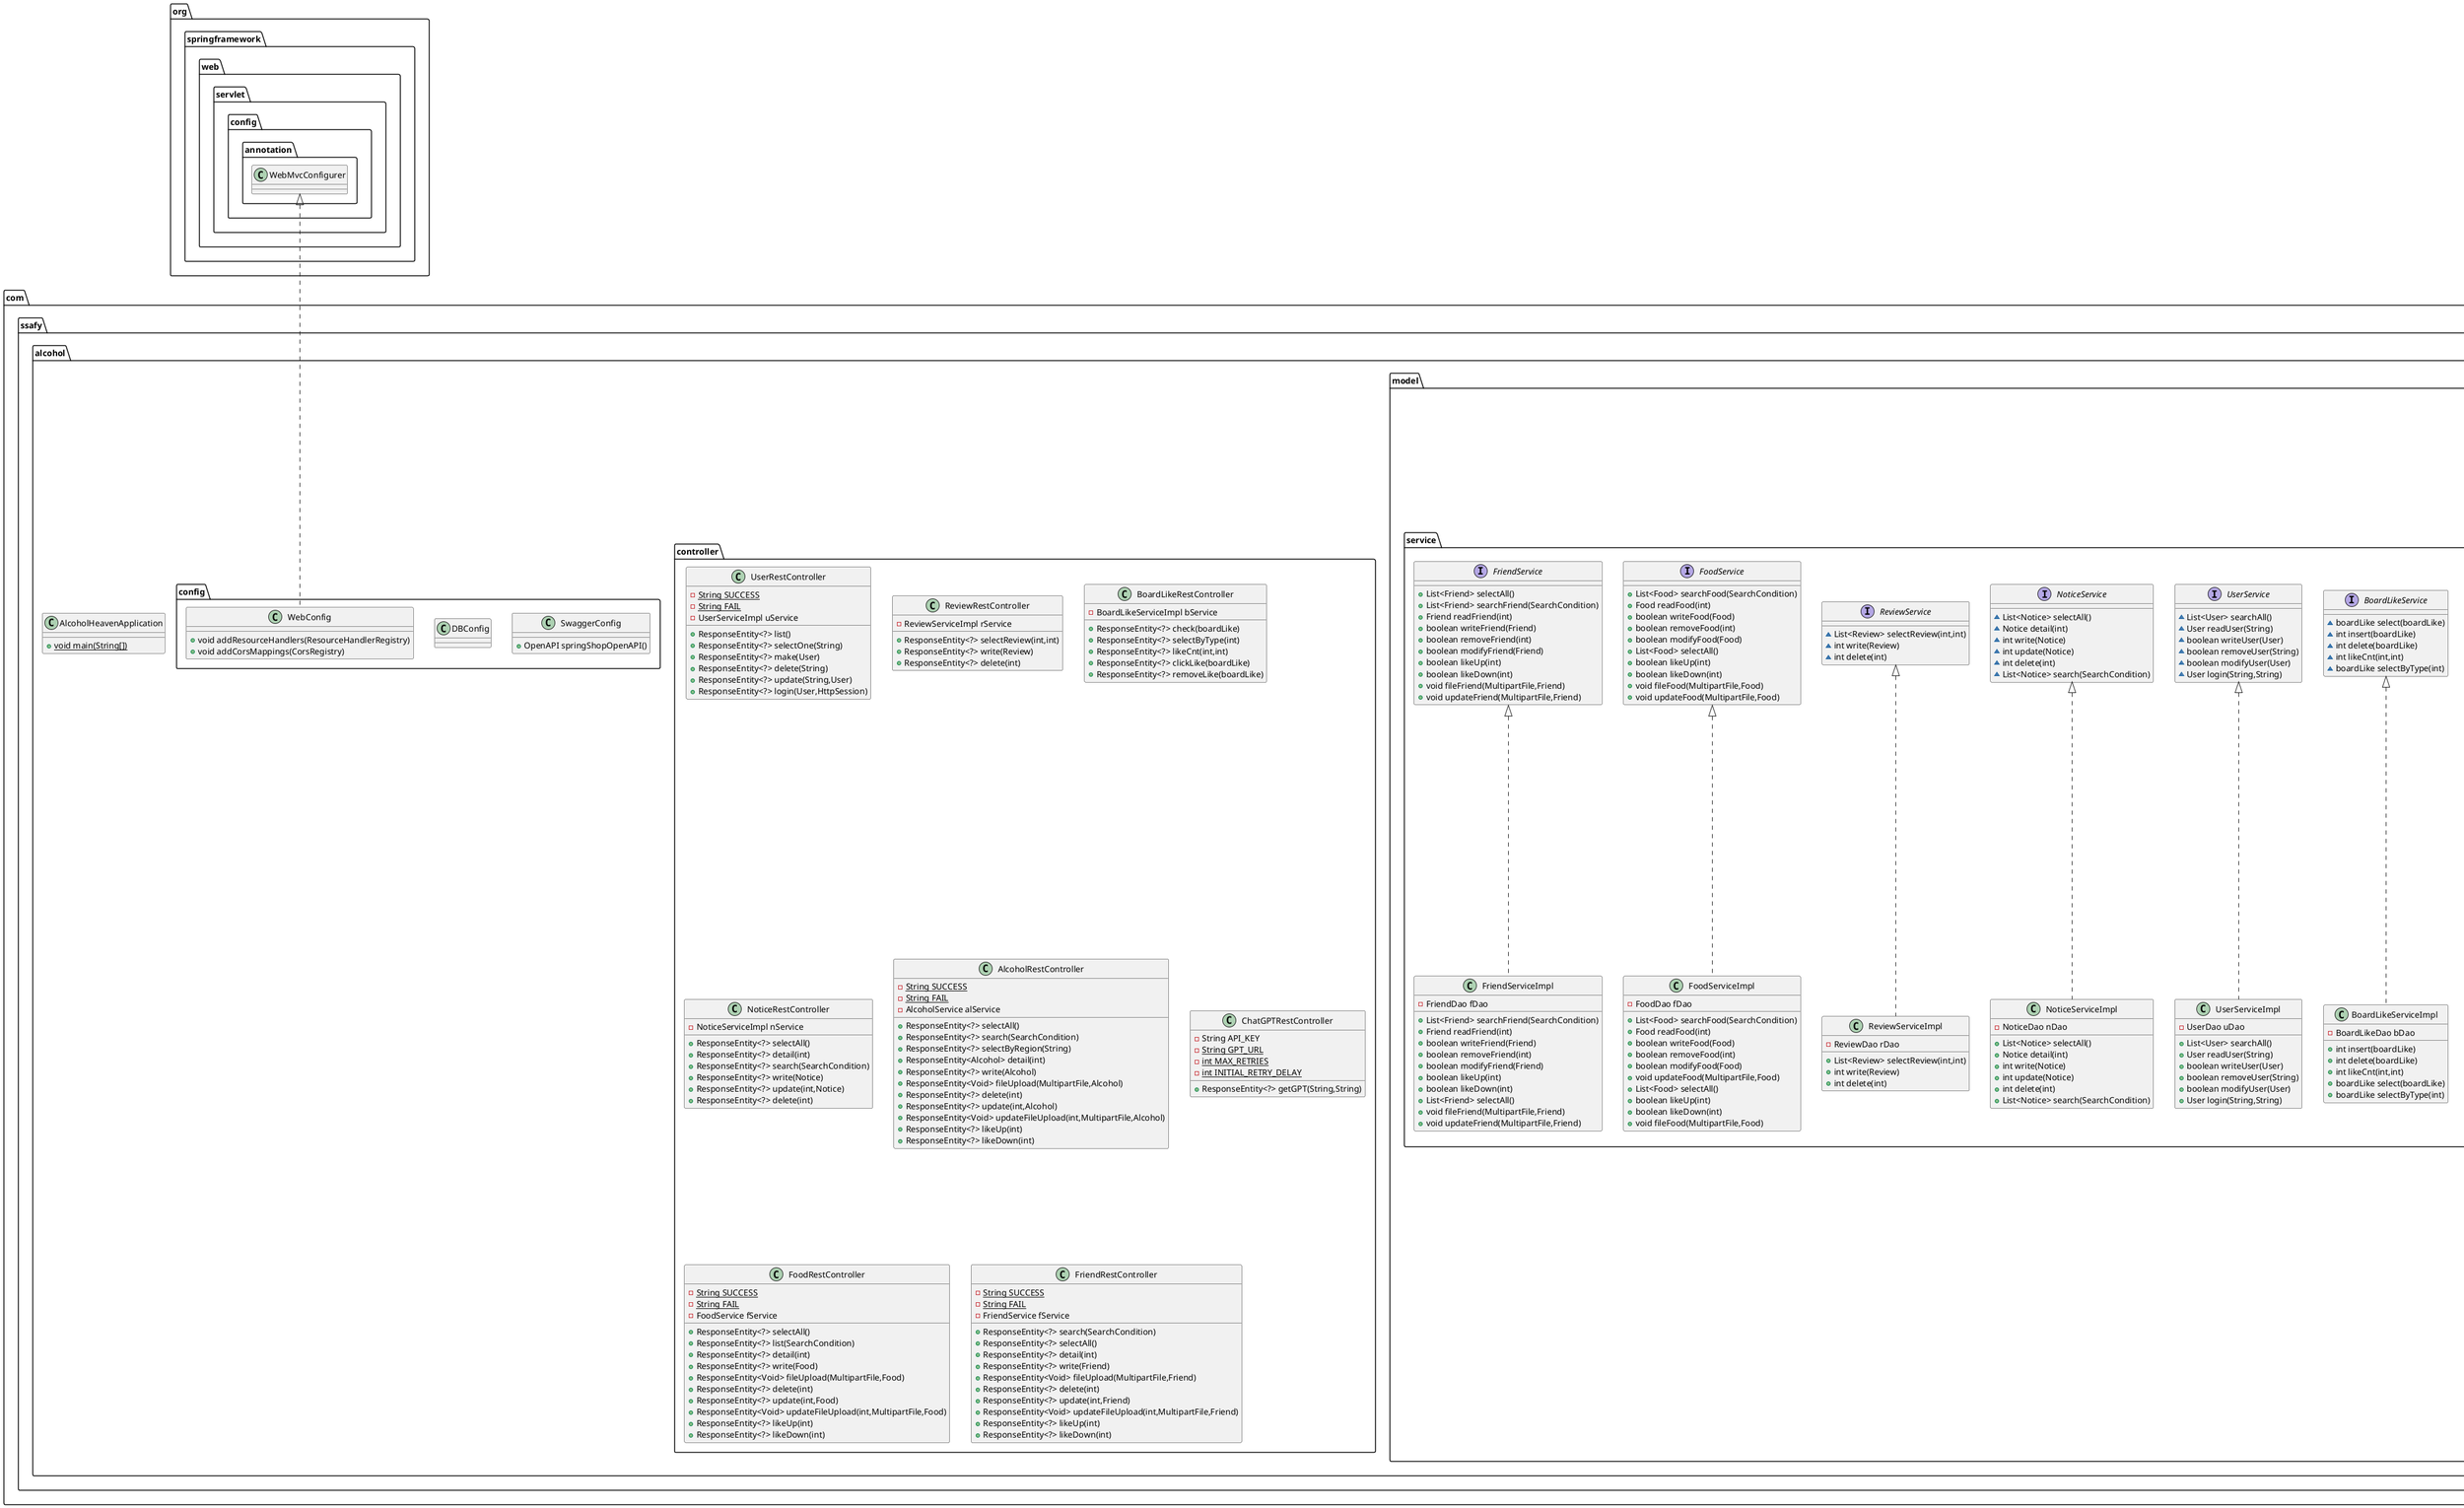 @startuml
class com.ssafy.alcohol.model.dto.User {
- int userKey
- String id
- String password
- String name
- String idNumber
- String email
- String phoneNumber
+ int getUserKey()
+ void setUserKey(int)
+ String getId()
+ void setId(String)
+ String getPassword()
+ void setPassword(String)
+ String getName()
+ void setName(String)
+ String getIdNumber()
+ void setIdNumber(String)
+ String getEmail()
+ void setEmail(String)
+ String getPhoneNumber()
+ void setPhoneNumber(String)
+ String toString()
}


class com.ssafy.alcohol.model.dto.Food {
- int id
- String userId
- String menu
- String content
- String title
- String region
- String kindOf
- String heart
- String img
- String orgImg
+ int getId()
+ void setId(int)
+ String getUserId()
+ void setUserId(String)
+ String getMenu()
+ void setMenu(String)
+ String getContent()
+ void setContent(String)
+ String getTitle()
+ void setTitle(String)
+ String getRegion()
+ void setRegion(String)
+ String getKindOf()
+ void setKindOf(String)
+ String getHeart()
+ void setHeart(String)
+ String getImg()
+ void setImg(String)
+ String getOrgImg()
+ void setOrgImg(String)
+ String toString()
}


interface com.ssafy.alcohol.model.dao.FriendDao {
+ List<Friend> selectAll()
+ List<Friend> search(SearchCondition)
+ Friend selectOne(int)
+ int insertFriend(Friend)
+ int deleteFriend(int)
+ int updateFriend(Friend)
+ int likeUp(int)
+ int likeDown(int)
}

class com.ssafy.alcohol.model.service.UserServiceImpl {
- UserDao uDao
+ List<User> searchAll()
+ User readUser(String)
+ boolean writeUser(User)
+ boolean removeUser(String)
+ boolean modifyUser(User)
+ User login(String,String)
}


interface com.ssafy.alcohol.model.service.AlcoholService {
~ List<Alcohol> searchBoard(SearchCondition)
~ Alcohol readAlcohol(int)
~ boolean writeAlcohol(Alcohol)
~ boolean removeAlcohol(int)
~ boolean modifyAlcohol(Alcohol)
~ List<Alcohol> selectAlcohol(String)
~ List<Alcohol> selectAll()
~ boolean likeUp(int)
~ boolean likeDown(int)
+ void fileAlcohol(MultipartFile,Alcohol)
+ void updateAlcohol(MultipartFile,Alcohol)
}

class com.ssafy.alcohol.model.service.BoardLikeServiceImpl {
- BoardLikeDao bDao
+ int insert(boardLike)
+ int delete(boardLike)
+ int likeCnt(int,int)
+ boardLike select(boardLike)
+ boardLike selectByType(int)
}


interface com.ssafy.alcohol.model.service.BoardLikeService {
~ boardLike select(boardLike)
~ int insert(boardLike)
~ int delete(boardLike)
~ int likeCnt(int,int)
~ boardLike selectByType(int)
}

class com.ssafy.alcohol.controller.UserRestController {
- {static} String SUCCESS
- {static} String FAIL
- UserServiceImpl uService
+ ResponseEntity<?> list()
+ ResponseEntity<?> selectOne(String)
+ ResponseEntity<?> make(User)
+ ResponseEntity<?> delete(String)
+ ResponseEntity<?> update(String,User)
+ ResponseEntity<?> login(User,HttpSession)
}


class com.ssafy.alcohol.model.service.FriendServiceImpl {
- FriendDao fDao
+ List<Friend> searchFriend(SearchCondition)
+ Friend readFriend(int)
+ boolean writeFriend(Friend)
+ boolean removeFriend(int)
+ boolean modifyFriend(Friend)
+ boolean likeUp(int)
+ boolean likeDown(int)
+ List<Friend> selectAll()
+ void fileFriend(MultipartFile,Friend)
+ void updateFriend(MultipartFile,Friend)
}


class com.ssafy.alcohol.config.SwaggerConfig {
+ OpenAPI springShopOpenAPI()
}

interface com.ssafy.alcohol.model.service.UserService {
~ List<User> searchAll()
~ User readUser(String)
~ boolean writeUser(User)
~ boolean removeUser(String)
~ boolean modifyUser(User)
~ User login(String,String)
}

class com.ssafy.alcohol.controller.ReviewRestController {
- ReviewServiceImpl rService
+ ResponseEntity<?> selectReview(int,int)
+ ResponseEntity<?> write(Review)
+ ResponseEntity<?> delete(int)
}


class com.ssafy.alcohol.controller.BoardLikeRestController {
- BoardLikeServiceImpl bService
+ ResponseEntity<?> check(boardLike)
+ ResponseEntity<?> selectByType(int)
+ ResponseEntity<?> likeCnt(int,int)
+ ResponseEntity<?> clickLike(boardLike)
+ ResponseEntity<?> removeLike(boardLike)
}


class com.ssafy.alcohol.model.dto.Alcohol {
- int id
- String userId
- String name
- String detailRegion
- String kindOf
- String content
- String region
- float weight
- String img
- String orgImg
- int heart
+ int getId()
+ void setId(int)
+ String getName()
+ void setName(String)
+ String getDetailRegion()
+ void setDetailRegion(String)
+ String getKindOf()
+ void setKindOf(String)
+ String getContent()
+ void setContent(String)
+ String getRegion()
+ void setRegion(String)
+ float getWeight()
+ void setWeight(float)
+ String getImg()
+ void setImg(String)
+ String getOrgImg()
+ void setOrgImg(String)
+ int getHeart()
+ void setHeart(int)
+ String getUserId()
+ void setUserId(String)
+ String toString()
}


interface com.ssafy.alcohol.model.service.NoticeService {
~ List<Notice> selectAll()
~ Notice detail(int)
~ int write(Notice)
~ int update(Notice)
~ int delete(int)
~ List<Notice> search(SearchCondition)
}

class com.ssafy.alcohol.model.service.NoticeServiceImpl {
- NoticeDao nDao
+ List<Notice> selectAll()
+ Notice detail(int)
+ int write(Notice)
+ int update(Notice)
+ int delete(int)
+ List<Notice> search(SearchCondition)
}


class com.ssafy.alcohol.model.dto.Review {
- int reviewId
- String writer
+ int getReviewId()
+ void setReviewId(int)
+ int getId()
+ void setId(int)
+ String getWriter()
+ void setWriter(String)
+ String getContent()
+ void setContent(String)
+ int getType()
+ void setType(int)
+ String toString()
}


class com.ssafy.alcohol.model.dto.Notice {
- int id
- String userId
+ int getId()
+ void setId(int)
+ String getUserId()
+ void setUserId(String)
+ String getContent()
+ void setContent(String)
+ String getTitle()
+ void setTitle(String)
+ String getPassword()
+ void setPassword(String)
+ String toString()
}


class com.ssafy.alcohol.model.service.AlcoholServiceImpl {
- AlcoholDao alDao
+ List<Alcohol> searchBoard(SearchCondition)
+ Alcohol readAlcohol(int)
+ boolean writeAlcohol(Alcohol)
+ boolean removeAlcohol(int)
+ List<Alcohol> selectAlcohol(String)
+ List<Alcohol> selectAll()
+ boolean modifyAlcohol(Alcohol)
+ boolean likeUp(int)
+ boolean likeDown(int)
+ void fileAlcohol(MultipartFile,Alcohol)
+ void updateAlcohol(MultipartFile,Alcohol)
}


interface com.ssafy.alcohol.model.dao.BoardLikeDao {
~ boardLike select(boardLike)
~ int insert(boardLike)
~ int delete(boardLike)
~ int likeCnt(int,int)
~ boardLike selectByType(int)
}

interface com.ssafy.alcohol.model.dao.ReviewDao {
~ List<Review> selectReview(int,int)
~ int write(Review)
~ int delete(int)
}

class com.ssafy.alcohol.model.service.ReviewServiceImpl {
- ReviewDao rDao
+ List<Review> selectReview(int,int)
+ int write(Review)
+ int delete(int)
}


interface com.ssafy.alcohol.model.service.ReviewService {
~ List<Review> selectReview(int,int)
~ int write(Review)
~ int delete(int)
}

interface com.ssafy.alcohol.model.service.FoodService {
+ List<Food> searchFood(SearchCondition)
+ Food readFood(int)
+ boolean writeFood(Food)
+ boolean removeFood(int)
+ boolean modifyFood(Food)
+ List<Food> selectAll()
+ boolean likeUp(int)
+ boolean likeDown(int)
+ void fileFood(MultipartFile,Food)
+ void updateFood(MultipartFile,Food)
}

class com.ssafy.alcohol.controller.NoticeRestController {
- NoticeServiceImpl nService
+ ResponseEntity<?> selectAll()
+ ResponseEntity<?> detail(int)
+ ResponseEntity<?> search(SearchCondition)
+ ResponseEntity<?> write(Notice)
+ ResponseEntity<?> update(int,Notice)
+ ResponseEntity<?> delete(int)
}


class com.ssafy.alcohol.model.dto.Friend {
- int id
- String userId
- String title
- String intro
- String region
- String kindOf
- String img
- String orgImg
- int heart
+ int getId()
+ void setId(int)
+ String getUserId()
+ void setUserId(String)
+ String getTitle()
+ void setTitle(String)
+ String getIntro()
+ void setIntro(String)
+ String getRegion()
+ void setRegion(String)
+ String getKindOf()
+ void setKindOf(String)
+ String getImg()
+ void setImg(String)
+ String getOrgImg()
+ void setOrgImg(String)
+ int getHeart()
+ void setHeart(int)
+ String toString()
}


class com.ssafy.alcohol.controller.AlcoholRestController {
- {static} String SUCCESS
- {static} String FAIL
- AlcoholService alService
+ ResponseEntity<?> selectAll()
+ ResponseEntity<?> search(SearchCondition)
+ ResponseEntity<?> selectByRegion(String)
+ ResponseEntity<Alcohol> detail(int)
+ ResponseEntity<?> write(Alcohol)
+ ResponseEntity<Void> fileUpload(MultipartFile,Alcohol)
+ ResponseEntity<?> delete(int)
+ ResponseEntity<?> update(int,Alcohol)
+ ResponseEntity<Void> updateFileUpload(int,MultipartFile,Alcohol)
+ ResponseEntity<?> likeUp(int)
+ ResponseEntity<?> likeDown(int)
}


class com.ssafy.alcohol.model.service.FoodServiceImpl {
- FoodDao fDao
+ List<Food> searchFood(SearchCondition)
+ Food readFood(int)
+ boolean writeFood(Food)
+ boolean removeFood(int)
+ boolean modifyFood(Food)
+ void updateFood(MultipartFile,Food)
+ List<Food> selectAll()
+ boolean likeUp(int)
+ boolean likeDown(int)
+ void fileFood(MultipartFile,Food)
}


class com.ssafy.alcohol.controller.ChatGPTRestController {
- String API_KEY
- {static} String GPT_URL
- {static} int MAX_RETRIES
- {static} int INITIAL_RETRY_DELAY
+ ResponseEntity<?> getGPT(String,String)
}


interface com.ssafy.alcohol.model.service.FriendService {
+ List<Friend> selectAll()
+ List<Friend> searchFriend(SearchCondition)
+ Friend readFriend(int)
+ boolean writeFriend(Friend)
+ boolean removeFriend(int)
+ boolean modifyFriend(Friend)
+ boolean likeUp(int)
+ boolean likeDown(int)
+ void fileFriend(MultipartFile,Friend)
+ void updateFriend(MultipartFile,Friend)
}

class com.ssafy.alcohol.model.dto.SearchCondition {
- String key
- String word
+ String getKey()
+ void setKey(String)
+ String getWord()
+ void setWord(String)
+ String toString()
}


class com.ssafy.alcohol.model.dto.boardLike {
- int id
- String userId
- int type
+ int getId()
+ void setId(int)
+ String getUserId()
+ void setUserId(String)
+ int getType()
+ void setType(int)
+ int getBoardId()
+ void setBoardId(int)
+ String toString()
}


interface com.ssafy.alcohol.model.dao.FoodDao {
+ List<Food> search(SearchCondition)
+ Food selectOne(int)
+ int insertFood(Food)
+ int deleteFood(int)
+ int updateFood(Food)
+ List<Food> selectAll()
+ int likeUp(int)
+ int likeDown(int)
}

class com.ssafy.alcohol.config.DBConfig {
}
interface com.ssafy.alcohol.model.dao.NoticeDao {
~ List<Notice> selectAll()
~ Notice detail(int)
~ int write(Notice)
~ int update(Notice)
~ int delete(int)
~ List<Notice> search(SearchCondition)
}

class com.ssafy.alcohol.controller.FoodRestController {
- {static} String SUCCESS
- {static} String FAIL
- FoodService fService
+ ResponseEntity<?> selectAll()
+ ResponseEntity<?> list(SearchCondition)
+ ResponseEntity<?> detail(int)
+ ResponseEntity<?> write(Food)
+ ResponseEntity<Void> fileUpload(MultipartFile,Food)
+ ResponseEntity<?> delete(int)
+ ResponseEntity<?> update(int,Food)
+ ResponseEntity<Void> updateFileUpload(int,MultipartFile,Food)
+ ResponseEntity<?> likeUp(int)
+ ResponseEntity<?> likeDown(int)
}


class com.ssafy.alcohol.config.WebConfig {
+ void addResourceHandlers(ResourceHandlerRegistry)
+ void addCorsMappings(CorsRegistry)
}

interface com.ssafy.alcohol.model.dao.UserDao {
+ List<User> selectAll()
+ int insertUser(User)
+ User selectOne(String)
+ int deleteUser(String)
+ int updateUser(User)
}

class com.ssafy.alcohol.AlcoholHeavenApplication {
+ {static} void main(String[])
}

interface com.ssafy.alcohol.model.dao.AlcoholDao {
~ List<Alcohol> search(SearchCondition)
~ Alcohol selectOne(int)
~ int insertAlcohol(Alcohol)
~ int deleteAlcohol(int)
~ int updateAlcohol(Alcohol)
~ List<Alcohol> selectAlcohol(String)
~ List<Alcohol> selectAll()
~ int likeUp(int)
~ int likeDown(int)
}

class com.ssafy.alcohol.controller.FriendRestController {
- {static} String SUCCESS
- {static} String FAIL
- FriendService fService
+ ResponseEntity<?> search(SearchCondition)
+ ResponseEntity<?> selectAll()
+ ResponseEntity<?> detail(int)
+ ResponseEntity<?> write(Friend)
+ ResponseEntity<Void> fileUpload(MultipartFile,Friend)
+ ResponseEntity<?> delete(int)
+ ResponseEntity<?> update(int,Friend)
+ ResponseEntity<Void> updateFileUpload(int,MultipartFile,Friend)
+ ResponseEntity<?> likeUp(int)
+ ResponseEntity<?> likeDown(int)
}




com.ssafy.alcohol.model.service.UserService <|.. com.ssafy.alcohol.model.service.UserServiceImpl
com.ssafy.alcohol.model.service.BoardLikeService <|.. com.ssafy.alcohol.model.service.BoardLikeServiceImpl
com.ssafy.alcohol.model.service.FriendService <|.. com.ssafy.alcohol.model.service.FriendServiceImpl
com.ssafy.alcohol.model.service.NoticeService <|.. com.ssafy.alcohol.model.service.NoticeServiceImpl
com.ssafy.alcohol.model.service.AlcoholService <|.. com.ssafy.alcohol.model.service.AlcoholServiceImpl
com.ssafy.alcohol.model.service.ReviewService <|.. com.ssafy.alcohol.model.service.ReviewServiceImpl
com.ssafy.alcohol.model.service.FoodService <|.. com.ssafy.alcohol.model.service.FoodServiceImpl
org.springframework.web.servlet.config.annotation.WebMvcConfigurer <|.. com.ssafy.alcohol.config.WebConfig
@enduml
